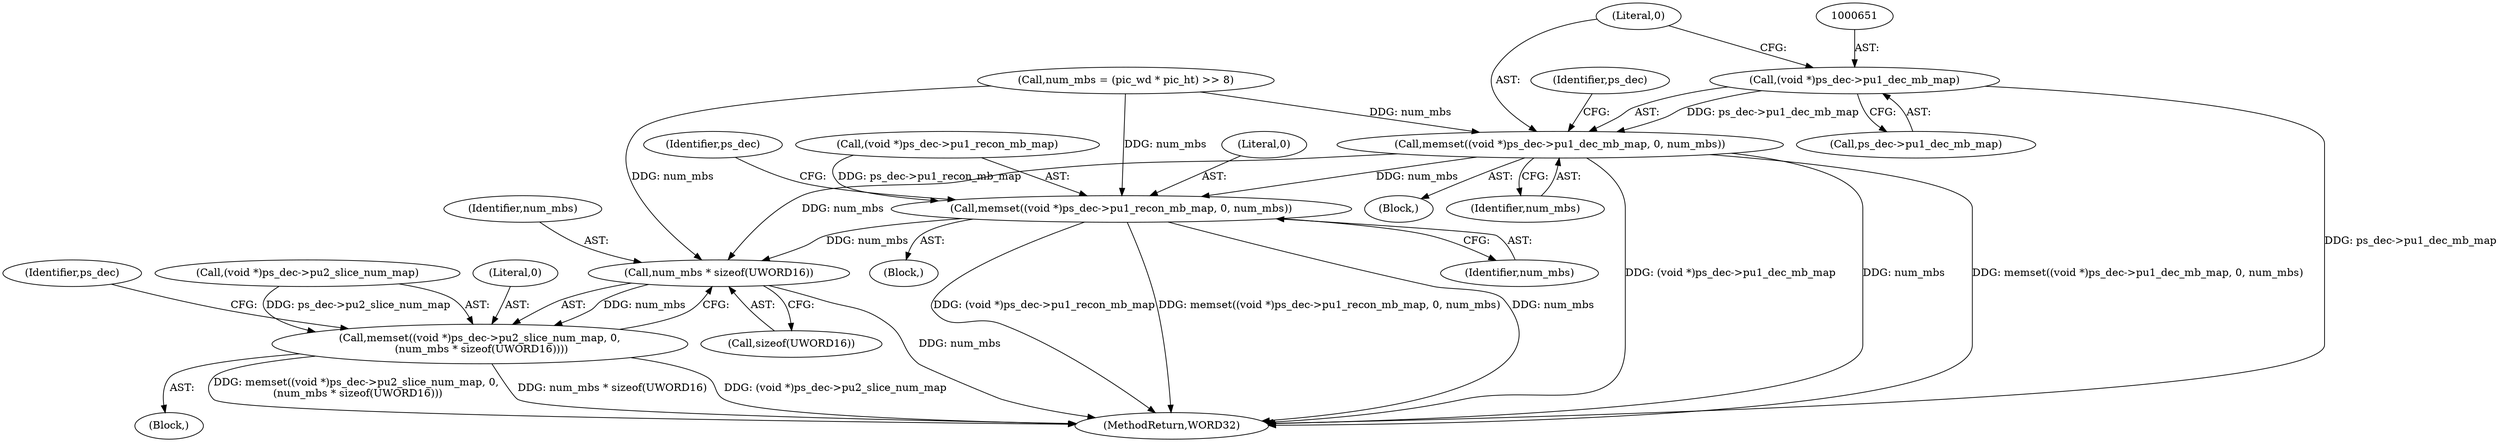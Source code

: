 digraph "0_Android_e629194c62a9a129ce378e08cb1059a8a53f1795_2@pointer" {
"1000650" [label="(Call,(void *)ps_dec->pu1_dec_mb_map)"];
"1000649" [label="(Call,memset((void *)ps_dec->pu1_dec_mb_map, 0, num_mbs))"];
"1000662" [label="(Call,memset((void *)ps_dec->pu1_recon_mb_map, 0, num_mbs))"];
"1000682" [label="(Call,num_mbs * sizeof(UWORD16))"];
"1000675" [label="(Call,memset((void *)ps_dec->pu2_slice_num_map, 0,\n (num_mbs * sizeof(UWORD16))))"];
"1000652" [label="(Call,ps_dec->pu1_dec_mb_map)"];
"1000650" [label="(Call,(void *)ps_dec->pu1_dec_mb_map)"];
"1000683" [label="(Identifier,num_mbs)"];
"1000682" [label="(Call,num_mbs * sizeof(UWORD16))"];
"1000684" [label="(Call,sizeof(UWORD16))"];
"1002052" [label="(MethodReturn,WORD32)"];
"1000672" [label="(Identifier,ps_dec)"];
"1000668" [label="(Literal,0)"];
"1000662" [label="(Call,memset((void *)ps_dec->pu1_recon_mb_map, 0, num_mbs))"];
"1000649" [label="(Call,memset((void *)ps_dec->pu1_dec_mb_map, 0, num_mbs))"];
"1000637" [label="(Call,num_mbs = (pic_wd * pic_ht) >> 8)"];
"1000669" [label="(Identifier,num_mbs)"];
"1000675" [label="(Call,memset((void *)ps_dec->pu2_slice_num_map, 0,\n (num_mbs * sizeof(UWORD16))))"];
"1000663" [label="(Call,(void *)ps_dec->pu1_recon_mb_map)"];
"1000655" [label="(Literal,0)"];
"1000674" [label="(Block,)"];
"1000656" [label="(Identifier,num_mbs)"];
"1000681" [label="(Literal,0)"];
"1000659" [label="(Identifier,ps_dec)"];
"1000688" [label="(Identifier,ps_dec)"];
"1000661" [label="(Block,)"];
"1000648" [label="(Block,)"];
"1000676" [label="(Call,(void *)ps_dec->pu2_slice_num_map)"];
"1000650" -> "1000649"  [label="AST: "];
"1000650" -> "1000652"  [label="CFG: "];
"1000651" -> "1000650"  [label="AST: "];
"1000652" -> "1000650"  [label="AST: "];
"1000655" -> "1000650"  [label="CFG: "];
"1000650" -> "1002052"  [label="DDG: ps_dec->pu1_dec_mb_map"];
"1000650" -> "1000649"  [label="DDG: ps_dec->pu1_dec_mb_map"];
"1000649" -> "1000648"  [label="AST: "];
"1000649" -> "1000656"  [label="CFG: "];
"1000655" -> "1000649"  [label="AST: "];
"1000656" -> "1000649"  [label="AST: "];
"1000659" -> "1000649"  [label="CFG: "];
"1000649" -> "1002052"  [label="DDG: (void *)ps_dec->pu1_dec_mb_map"];
"1000649" -> "1002052"  [label="DDG: num_mbs"];
"1000649" -> "1002052"  [label="DDG: memset((void *)ps_dec->pu1_dec_mb_map, 0, num_mbs)"];
"1000637" -> "1000649"  [label="DDG: num_mbs"];
"1000649" -> "1000662"  [label="DDG: num_mbs"];
"1000649" -> "1000682"  [label="DDG: num_mbs"];
"1000662" -> "1000661"  [label="AST: "];
"1000662" -> "1000669"  [label="CFG: "];
"1000663" -> "1000662"  [label="AST: "];
"1000668" -> "1000662"  [label="AST: "];
"1000669" -> "1000662"  [label="AST: "];
"1000672" -> "1000662"  [label="CFG: "];
"1000662" -> "1002052"  [label="DDG: (void *)ps_dec->pu1_recon_mb_map"];
"1000662" -> "1002052"  [label="DDG: memset((void *)ps_dec->pu1_recon_mb_map, 0, num_mbs)"];
"1000662" -> "1002052"  [label="DDG: num_mbs"];
"1000663" -> "1000662"  [label="DDG: ps_dec->pu1_recon_mb_map"];
"1000637" -> "1000662"  [label="DDG: num_mbs"];
"1000662" -> "1000682"  [label="DDG: num_mbs"];
"1000682" -> "1000675"  [label="AST: "];
"1000682" -> "1000684"  [label="CFG: "];
"1000683" -> "1000682"  [label="AST: "];
"1000684" -> "1000682"  [label="AST: "];
"1000675" -> "1000682"  [label="CFG: "];
"1000682" -> "1002052"  [label="DDG: num_mbs"];
"1000682" -> "1000675"  [label="DDG: num_mbs"];
"1000637" -> "1000682"  [label="DDG: num_mbs"];
"1000675" -> "1000674"  [label="AST: "];
"1000676" -> "1000675"  [label="AST: "];
"1000681" -> "1000675"  [label="AST: "];
"1000688" -> "1000675"  [label="CFG: "];
"1000675" -> "1002052"  [label="DDG: num_mbs * sizeof(UWORD16)"];
"1000675" -> "1002052"  [label="DDG: (void *)ps_dec->pu2_slice_num_map"];
"1000675" -> "1002052"  [label="DDG: memset((void *)ps_dec->pu2_slice_num_map, 0,\n (num_mbs * sizeof(UWORD16)))"];
"1000676" -> "1000675"  [label="DDG: ps_dec->pu2_slice_num_map"];
}
